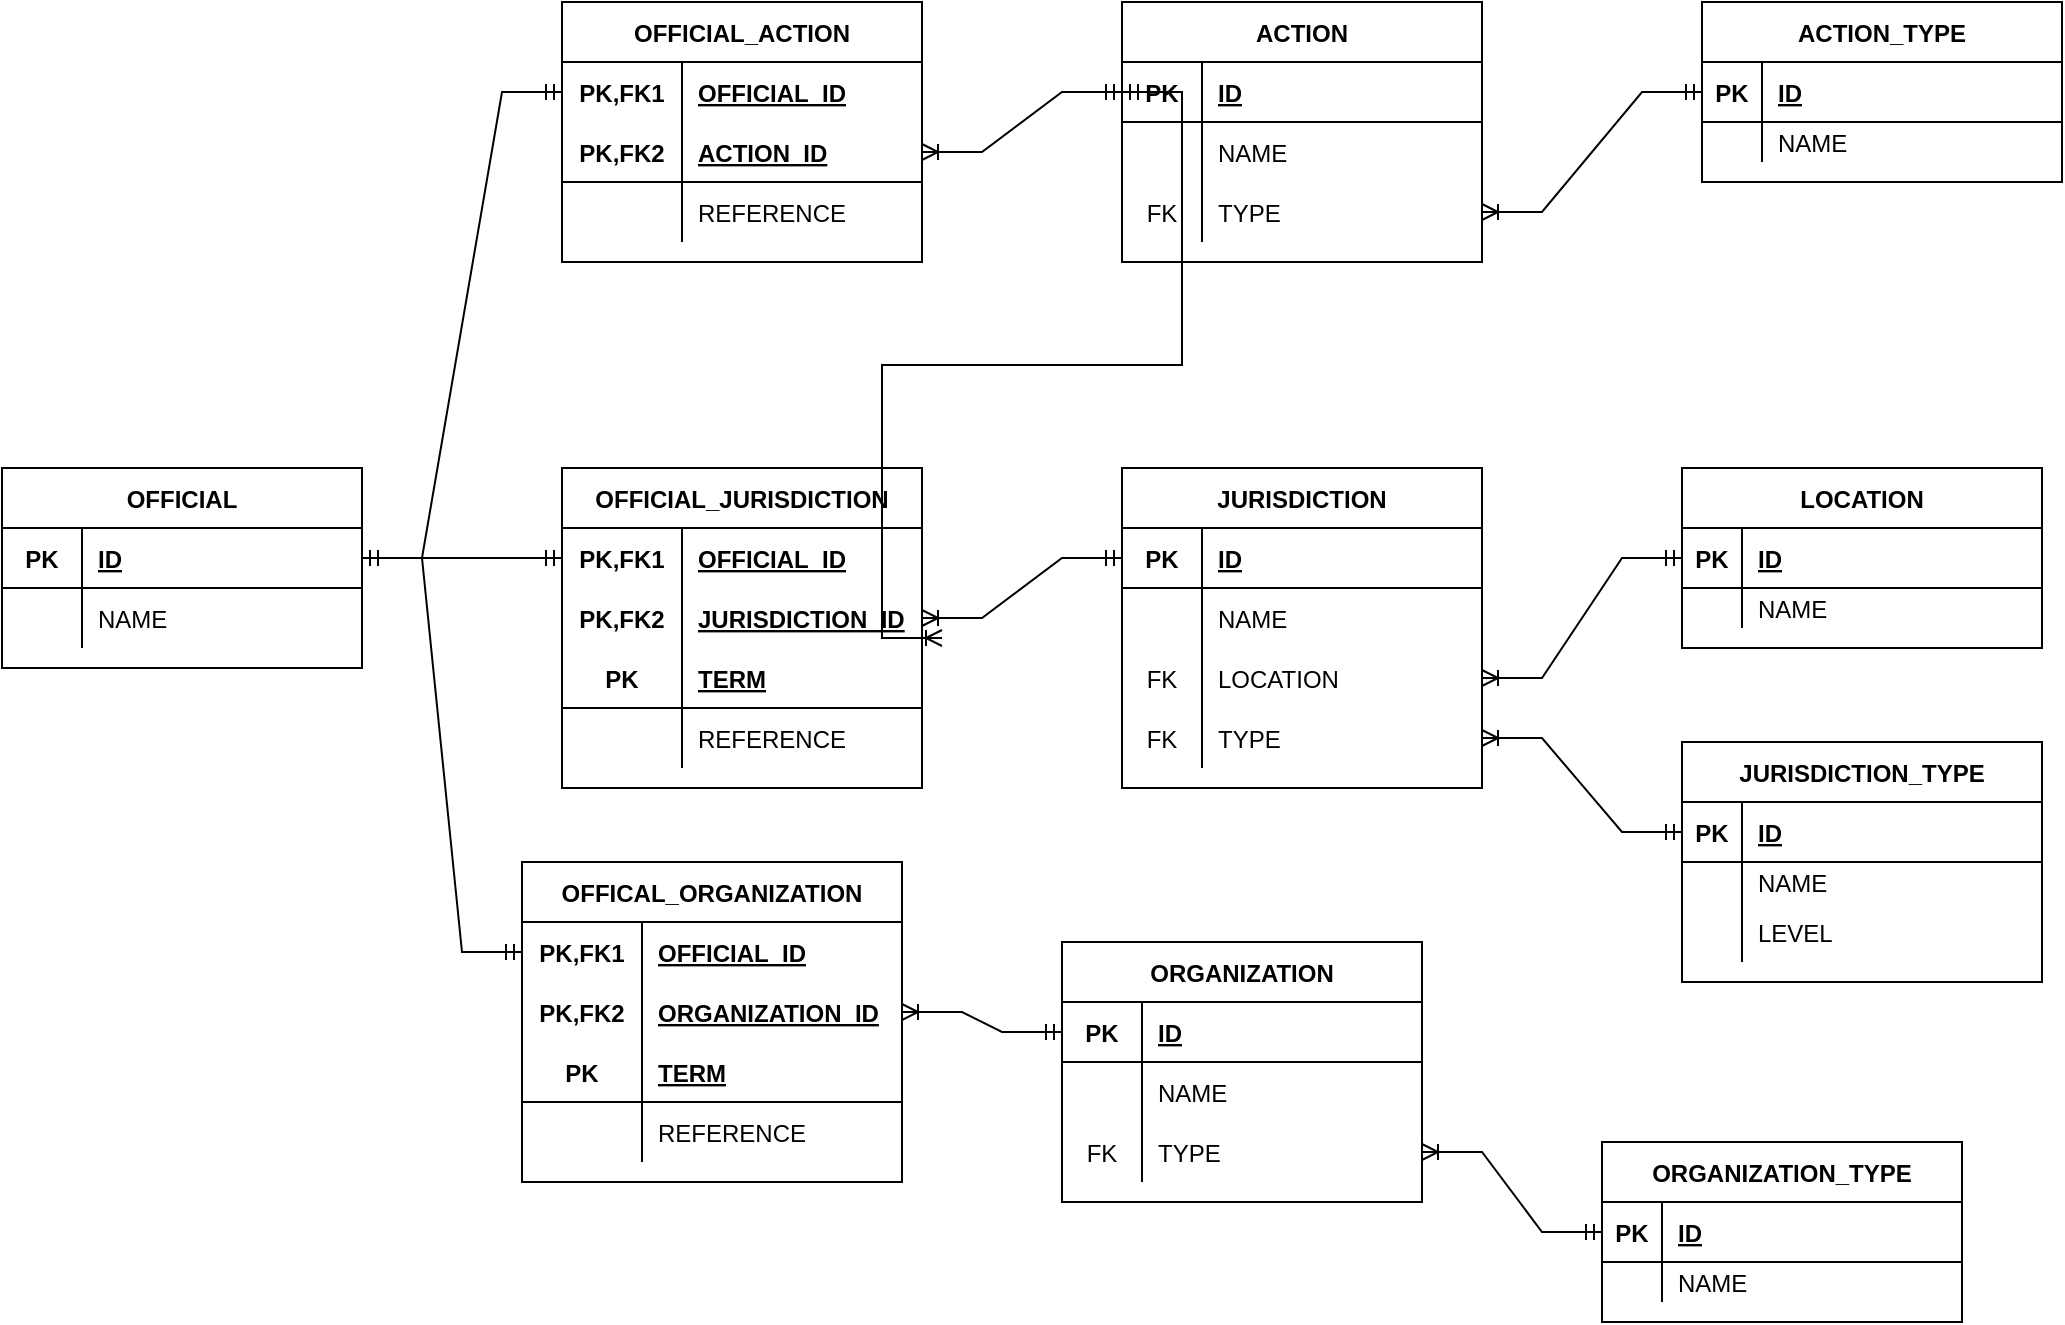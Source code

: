 <mxfile version="20.2.8" type="github">
  <diagram name="Page-1" id="2ca16b54-16f6-2749-3443-fa8db7711227">
    <mxGraphModel dx="1360" dy="1688" grid="1" gridSize="10" guides="1" tooltips="1" connect="1" arrows="1" fold="1" page="1" pageScale="1" pageWidth="1100" pageHeight="850" background="none" math="0" shadow="0">
      <root>
        <mxCell id="0" />
        <mxCell id="1" parent="0" />
        <mxCell id="zIPaG_y2jLkIG7TqGc8k-14" value="OFFICIAL" style="shape=table;startSize=30;container=1;collapsible=1;childLayout=tableLayout;fixedRows=1;rowLines=0;fontStyle=1;align=center;resizeLast=1;" parent="1" vertex="1">
          <mxGeometry x="120" y="-577" width="180" height="100" as="geometry" />
        </mxCell>
        <mxCell id="zIPaG_y2jLkIG7TqGc8k-15" value="" style="shape=tableRow;horizontal=0;startSize=0;swimlaneHead=0;swimlaneBody=0;fillColor=none;collapsible=0;dropTarget=0;points=[[0,0.5],[1,0.5]];portConstraint=eastwest;top=0;left=0;right=0;bottom=1;" parent="zIPaG_y2jLkIG7TqGc8k-14" vertex="1">
          <mxGeometry y="30" width="180" height="30" as="geometry" />
        </mxCell>
        <mxCell id="zIPaG_y2jLkIG7TqGc8k-16" value="PK" style="shape=partialRectangle;connectable=0;fillColor=none;top=0;left=0;bottom=0;right=0;fontStyle=1;overflow=hidden;" parent="zIPaG_y2jLkIG7TqGc8k-15" vertex="1">
          <mxGeometry width="40" height="30" as="geometry">
            <mxRectangle width="40" height="30" as="alternateBounds" />
          </mxGeometry>
        </mxCell>
        <mxCell id="zIPaG_y2jLkIG7TqGc8k-17" value="ID" style="shape=partialRectangle;connectable=0;fillColor=none;top=0;left=0;bottom=0;right=0;align=left;spacingLeft=6;fontStyle=5;overflow=hidden;" parent="zIPaG_y2jLkIG7TqGc8k-15" vertex="1">
          <mxGeometry x="40" width="140" height="30" as="geometry">
            <mxRectangle width="140" height="30" as="alternateBounds" />
          </mxGeometry>
        </mxCell>
        <mxCell id="zIPaG_y2jLkIG7TqGc8k-18" value="" style="shape=tableRow;horizontal=0;startSize=0;swimlaneHead=0;swimlaneBody=0;fillColor=none;collapsible=0;dropTarget=0;points=[[0,0.5],[1,0.5]];portConstraint=eastwest;top=0;left=0;right=0;bottom=0;" parent="zIPaG_y2jLkIG7TqGc8k-14" vertex="1">
          <mxGeometry y="60" width="180" height="30" as="geometry" />
        </mxCell>
        <mxCell id="zIPaG_y2jLkIG7TqGc8k-19" value="" style="shape=partialRectangle;connectable=0;fillColor=none;top=0;left=0;bottom=0;right=0;editable=1;overflow=hidden;" parent="zIPaG_y2jLkIG7TqGc8k-18" vertex="1">
          <mxGeometry width="40" height="30" as="geometry">
            <mxRectangle width="40" height="30" as="alternateBounds" />
          </mxGeometry>
        </mxCell>
        <mxCell id="zIPaG_y2jLkIG7TqGc8k-20" value="NAME" style="shape=partialRectangle;connectable=0;fillColor=none;top=0;left=0;bottom=0;right=0;align=left;spacingLeft=6;overflow=hidden;" parent="zIPaG_y2jLkIG7TqGc8k-18" vertex="1">
          <mxGeometry x="40" width="140" height="30" as="geometry">
            <mxRectangle width="140" height="30" as="alternateBounds" />
          </mxGeometry>
        </mxCell>
        <mxCell id="zIPaG_y2jLkIG7TqGc8k-51" value="JURISDICTION" style="shape=table;startSize=30;container=1;collapsible=1;childLayout=tableLayout;fixedRows=1;rowLines=0;fontStyle=1;align=center;resizeLast=1;" parent="1" vertex="1">
          <mxGeometry x="680" y="-577" width="180" height="160" as="geometry" />
        </mxCell>
        <mxCell id="zIPaG_y2jLkIG7TqGc8k-52" value="" style="shape=tableRow;horizontal=0;startSize=0;swimlaneHead=0;swimlaneBody=0;fillColor=none;collapsible=0;dropTarget=0;points=[[0,0.5],[1,0.5]];portConstraint=eastwest;top=0;left=0;right=0;bottom=1;" parent="zIPaG_y2jLkIG7TqGc8k-51" vertex="1">
          <mxGeometry y="30" width="180" height="30" as="geometry" />
        </mxCell>
        <mxCell id="zIPaG_y2jLkIG7TqGc8k-53" value="PK" style="shape=partialRectangle;connectable=0;fillColor=none;top=0;left=0;bottom=0;right=0;fontStyle=1;overflow=hidden;" parent="zIPaG_y2jLkIG7TqGc8k-52" vertex="1">
          <mxGeometry width="40" height="30" as="geometry">
            <mxRectangle width="40" height="30" as="alternateBounds" />
          </mxGeometry>
        </mxCell>
        <mxCell id="zIPaG_y2jLkIG7TqGc8k-54" value="ID" style="shape=partialRectangle;connectable=0;fillColor=none;top=0;left=0;bottom=0;right=0;align=left;spacingLeft=6;fontStyle=5;overflow=hidden;" parent="zIPaG_y2jLkIG7TqGc8k-52" vertex="1">
          <mxGeometry x="40" width="140" height="30" as="geometry">
            <mxRectangle width="140" height="30" as="alternateBounds" />
          </mxGeometry>
        </mxCell>
        <mxCell id="zIPaG_y2jLkIG7TqGc8k-55" value="" style="shape=tableRow;horizontal=0;startSize=0;swimlaneHead=0;swimlaneBody=0;fillColor=none;collapsible=0;dropTarget=0;points=[[0,0.5],[1,0.5]];portConstraint=eastwest;top=0;left=0;right=0;bottom=0;" parent="zIPaG_y2jLkIG7TqGc8k-51" vertex="1">
          <mxGeometry y="60" width="180" height="30" as="geometry" />
        </mxCell>
        <mxCell id="zIPaG_y2jLkIG7TqGc8k-56" value="" style="shape=partialRectangle;connectable=0;fillColor=none;top=0;left=0;bottom=0;right=0;editable=1;overflow=hidden;" parent="zIPaG_y2jLkIG7TqGc8k-55" vertex="1">
          <mxGeometry width="40" height="30" as="geometry">
            <mxRectangle width="40" height="30" as="alternateBounds" />
          </mxGeometry>
        </mxCell>
        <mxCell id="zIPaG_y2jLkIG7TqGc8k-57" value="NAME" style="shape=partialRectangle;connectable=0;fillColor=none;top=0;left=0;bottom=0;right=0;align=left;spacingLeft=6;overflow=hidden;" parent="zIPaG_y2jLkIG7TqGc8k-55" vertex="1">
          <mxGeometry x="40" width="140" height="30" as="geometry">
            <mxRectangle width="140" height="30" as="alternateBounds" />
          </mxGeometry>
        </mxCell>
        <mxCell id="zIPaG_y2jLkIG7TqGc8k-61" style="shape=tableRow;horizontal=0;startSize=0;swimlaneHead=0;swimlaneBody=0;fillColor=none;collapsible=0;dropTarget=0;points=[[0,0.5],[1,0.5]];portConstraint=eastwest;top=0;left=0;right=0;bottom=0;" parent="zIPaG_y2jLkIG7TqGc8k-51" vertex="1">
          <mxGeometry y="90" width="180" height="30" as="geometry" />
        </mxCell>
        <mxCell id="zIPaG_y2jLkIG7TqGc8k-62" value="FK" style="shape=partialRectangle;connectable=0;fillColor=none;top=0;left=0;bottom=0;right=0;editable=1;overflow=hidden;" parent="zIPaG_y2jLkIG7TqGc8k-61" vertex="1">
          <mxGeometry width="40" height="30" as="geometry">
            <mxRectangle width="40" height="30" as="alternateBounds" />
          </mxGeometry>
        </mxCell>
        <mxCell id="zIPaG_y2jLkIG7TqGc8k-63" value="LOCATION" style="shape=partialRectangle;connectable=0;fillColor=none;top=0;left=0;bottom=0;right=0;align=left;spacingLeft=6;overflow=hidden;" parent="zIPaG_y2jLkIG7TqGc8k-61" vertex="1">
          <mxGeometry x="40" width="140" height="30" as="geometry">
            <mxRectangle width="140" height="30" as="alternateBounds" />
          </mxGeometry>
        </mxCell>
        <mxCell id="zIPaG_y2jLkIG7TqGc8k-64" style="shape=tableRow;horizontal=0;startSize=0;swimlaneHead=0;swimlaneBody=0;fillColor=none;collapsible=0;dropTarget=0;points=[[0,0.5],[1,0.5]];portConstraint=eastwest;top=0;left=0;right=0;bottom=0;" parent="zIPaG_y2jLkIG7TqGc8k-51" vertex="1">
          <mxGeometry y="120" width="180" height="30" as="geometry" />
        </mxCell>
        <mxCell id="zIPaG_y2jLkIG7TqGc8k-65" value="FK" style="shape=partialRectangle;connectable=0;fillColor=none;top=0;left=0;bottom=0;right=0;editable=1;overflow=hidden;" parent="zIPaG_y2jLkIG7TqGc8k-64" vertex="1">
          <mxGeometry width="40" height="30" as="geometry">
            <mxRectangle width="40" height="30" as="alternateBounds" />
          </mxGeometry>
        </mxCell>
        <mxCell id="zIPaG_y2jLkIG7TqGc8k-66" value="TYPE" style="shape=partialRectangle;connectable=0;fillColor=none;top=0;left=0;bottom=0;right=0;align=left;spacingLeft=6;overflow=hidden;" parent="zIPaG_y2jLkIG7TqGc8k-64" vertex="1">
          <mxGeometry x="40" width="140" height="30" as="geometry">
            <mxRectangle width="140" height="30" as="alternateBounds" />
          </mxGeometry>
        </mxCell>
        <mxCell id="zIPaG_y2jLkIG7TqGc8k-77" value="JURISDICTION_TYPE" style="shape=table;startSize=30;container=1;collapsible=1;childLayout=tableLayout;fixedRows=1;rowLines=0;fontStyle=1;align=center;resizeLast=1;" parent="1" vertex="1">
          <mxGeometry x="960" y="-440" width="180" height="120" as="geometry" />
        </mxCell>
        <mxCell id="zIPaG_y2jLkIG7TqGc8k-78" value="" style="shape=tableRow;horizontal=0;startSize=0;swimlaneHead=0;swimlaneBody=0;fillColor=none;collapsible=0;dropTarget=0;points=[[0,0.5],[1,0.5]];portConstraint=eastwest;top=0;left=0;right=0;bottom=1;" parent="zIPaG_y2jLkIG7TqGc8k-77" vertex="1">
          <mxGeometry y="30" width="180" height="30" as="geometry" />
        </mxCell>
        <mxCell id="zIPaG_y2jLkIG7TqGc8k-79" value="PK" style="shape=partialRectangle;connectable=0;fillColor=none;top=0;left=0;bottom=0;right=0;fontStyle=1;overflow=hidden;" parent="zIPaG_y2jLkIG7TqGc8k-78" vertex="1">
          <mxGeometry width="30" height="30" as="geometry">
            <mxRectangle width="30" height="30" as="alternateBounds" />
          </mxGeometry>
        </mxCell>
        <mxCell id="zIPaG_y2jLkIG7TqGc8k-80" value="ID" style="shape=partialRectangle;connectable=0;fillColor=none;top=0;left=0;bottom=0;right=0;align=left;spacingLeft=6;fontStyle=5;overflow=hidden;" parent="zIPaG_y2jLkIG7TqGc8k-78" vertex="1">
          <mxGeometry x="30" width="150" height="30" as="geometry">
            <mxRectangle width="150" height="30" as="alternateBounds" />
          </mxGeometry>
        </mxCell>
        <mxCell id="zIPaG_y2jLkIG7TqGc8k-81" value="" style="shape=tableRow;horizontal=0;startSize=0;swimlaneHead=0;swimlaneBody=0;fillColor=none;collapsible=0;dropTarget=0;points=[[0,0.5],[1,0.5]];portConstraint=eastwest;top=0;left=0;right=0;bottom=0;" parent="zIPaG_y2jLkIG7TqGc8k-77" vertex="1">
          <mxGeometry y="60" width="180" height="20" as="geometry" />
        </mxCell>
        <mxCell id="zIPaG_y2jLkIG7TqGc8k-82" value="" style="shape=partialRectangle;connectable=0;fillColor=none;top=0;left=0;bottom=0;right=0;editable=1;overflow=hidden;" parent="zIPaG_y2jLkIG7TqGc8k-81" vertex="1">
          <mxGeometry width="30" height="20" as="geometry">
            <mxRectangle width="30" height="20" as="alternateBounds" />
          </mxGeometry>
        </mxCell>
        <mxCell id="zIPaG_y2jLkIG7TqGc8k-83" value="NAME" style="shape=partialRectangle;connectable=0;fillColor=none;top=0;left=0;bottom=0;right=0;align=left;spacingLeft=6;overflow=hidden;" parent="zIPaG_y2jLkIG7TqGc8k-81" vertex="1">
          <mxGeometry x="30" width="150" height="20" as="geometry">
            <mxRectangle width="150" height="20" as="alternateBounds" />
          </mxGeometry>
        </mxCell>
        <mxCell id="zIPaG_y2jLkIG7TqGc8k-84" value="" style="shape=tableRow;horizontal=0;startSize=0;swimlaneHead=0;swimlaneBody=0;fillColor=none;collapsible=0;dropTarget=0;points=[[0,0.5],[1,0.5]];portConstraint=eastwest;top=0;left=0;right=0;bottom=0;" parent="zIPaG_y2jLkIG7TqGc8k-77" vertex="1">
          <mxGeometry y="80" width="180" height="30" as="geometry" />
        </mxCell>
        <mxCell id="zIPaG_y2jLkIG7TqGc8k-85" value="" style="shape=partialRectangle;connectable=0;fillColor=none;top=0;left=0;bottom=0;right=0;editable=1;overflow=hidden;" parent="zIPaG_y2jLkIG7TqGc8k-84" vertex="1">
          <mxGeometry width="30" height="30" as="geometry">
            <mxRectangle width="30" height="30" as="alternateBounds" />
          </mxGeometry>
        </mxCell>
        <mxCell id="zIPaG_y2jLkIG7TqGc8k-86" value="LEVEL" style="shape=partialRectangle;connectable=0;fillColor=none;top=0;left=0;bottom=0;right=0;align=left;spacingLeft=6;overflow=hidden;" parent="zIPaG_y2jLkIG7TqGc8k-84" vertex="1">
          <mxGeometry x="30" width="150" height="30" as="geometry">
            <mxRectangle width="150" height="30" as="alternateBounds" />
          </mxGeometry>
        </mxCell>
        <mxCell id="zIPaG_y2jLkIG7TqGc8k-90" value="OFFICIAL_JURISDICTION" style="shape=table;startSize=30;container=1;collapsible=1;childLayout=tableLayout;fixedRows=1;rowLines=0;fontStyle=1;align=center;resizeLast=1;swimlaneLine=1;" parent="1" vertex="1">
          <mxGeometry x="400" y="-577" width="180" height="160" as="geometry" />
        </mxCell>
        <mxCell id="zIPaG_y2jLkIG7TqGc8k-91" value="" style="shape=tableRow;horizontal=0;startSize=0;swimlaneHead=0;swimlaneBody=0;fillColor=none;collapsible=0;dropTarget=0;points=[[0,0.5],[1,0.5]];portConstraint=eastwest;top=0;left=0;right=0;bottom=0;" parent="zIPaG_y2jLkIG7TqGc8k-90" vertex="1">
          <mxGeometry y="30" width="180" height="30" as="geometry" />
        </mxCell>
        <mxCell id="zIPaG_y2jLkIG7TqGc8k-92" value="PK,FK1" style="shape=partialRectangle;connectable=0;fillColor=none;top=0;left=0;bottom=0;right=0;fontStyle=1;overflow=hidden;" parent="zIPaG_y2jLkIG7TqGc8k-91" vertex="1">
          <mxGeometry width="60" height="30" as="geometry">
            <mxRectangle width="60" height="30" as="alternateBounds" />
          </mxGeometry>
        </mxCell>
        <mxCell id="zIPaG_y2jLkIG7TqGc8k-93" value="OFFICIAL_ID" style="shape=partialRectangle;connectable=0;fillColor=none;top=0;left=0;bottom=0;right=0;align=left;spacingLeft=6;fontStyle=5;overflow=hidden;" parent="zIPaG_y2jLkIG7TqGc8k-91" vertex="1">
          <mxGeometry x="60" width="120" height="30" as="geometry">
            <mxRectangle width="120" height="30" as="alternateBounds" />
          </mxGeometry>
        </mxCell>
        <mxCell id="zIPaG_y2jLkIG7TqGc8k-106" style="shape=tableRow;horizontal=0;startSize=0;swimlaneHead=0;swimlaneBody=0;fillColor=none;collapsible=0;dropTarget=0;points=[[0,0.5],[1,0.5]];portConstraint=eastwest;top=0;left=0;right=0;bottom=0;" parent="zIPaG_y2jLkIG7TqGc8k-90" vertex="1">
          <mxGeometry y="60" width="180" height="30" as="geometry" />
        </mxCell>
        <mxCell id="zIPaG_y2jLkIG7TqGc8k-107" value="PK,FK2" style="shape=partialRectangle;connectable=0;fillColor=none;top=0;left=0;bottom=0;right=0;fontStyle=1;overflow=hidden;" parent="zIPaG_y2jLkIG7TqGc8k-106" vertex="1">
          <mxGeometry width="60" height="30" as="geometry">
            <mxRectangle width="60" height="30" as="alternateBounds" />
          </mxGeometry>
        </mxCell>
        <mxCell id="zIPaG_y2jLkIG7TqGc8k-108" value="JURISDICTION_ID" style="shape=partialRectangle;connectable=0;fillColor=none;top=0;left=0;bottom=0;right=0;align=left;spacingLeft=6;fontStyle=5;overflow=hidden;" parent="zIPaG_y2jLkIG7TqGc8k-106" vertex="1">
          <mxGeometry x="60" width="120" height="30" as="geometry">
            <mxRectangle width="120" height="30" as="alternateBounds" />
          </mxGeometry>
        </mxCell>
        <mxCell id="zIPaG_y2jLkIG7TqGc8k-94" value="" style="shape=tableRow;horizontal=0;startSize=0;swimlaneHead=0;swimlaneBody=0;fillColor=none;collapsible=0;dropTarget=0;points=[[0,0.5],[1,0.5]];portConstraint=eastwest;top=0;left=0;right=0;bottom=1;" parent="zIPaG_y2jLkIG7TqGc8k-90" vertex="1">
          <mxGeometry y="90" width="180" height="30" as="geometry" />
        </mxCell>
        <mxCell id="zIPaG_y2jLkIG7TqGc8k-95" value="PK" style="shape=partialRectangle;connectable=0;fillColor=none;top=0;left=0;bottom=0;right=0;fontStyle=1;overflow=hidden;" parent="zIPaG_y2jLkIG7TqGc8k-94" vertex="1">
          <mxGeometry width="60" height="30" as="geometry">
            <mxRectangle width="60" height="30" as="alternateBounds" />
          </mxGeometry>
        </mxCell>
        <mxCell id="zIPaG_y2jLkIG7TqGc8k-96" value="TERM" style="shape=partialRectangle;connectable=0;fillColor=none;top=0;left=0;bottom=0;right=0;align=left;spacingLeft=6;fontStyle=5;overflow=hidden;" parent="zIPaG_y2jLkIG7TqGc8k-94" vertex="1">
          <mxGeometry x="60" width="120" height="30" as="geometry">
            <mxRectangle width="120" height="30" as="alternateBounds" />
          </mxGeometry>
        </mxCell>
        <mxCell id="xw4L-xOXuamuSmDmG7fB-47" style="shape=tableRow;horizontal=0;startSize=0;swimlaneHead=0;swimlaneBody=0;fillColor=none;collapsible=0;dropTarget=0;points=[[0,0.5],[1,0.5]];portConstraint=eastwest;top=0;left=0;right=0;bottom=1;swimlaneLine=1;strokeColor=none;" parent="zIPaG_y2jLkIG7TqGc8k-90" vertex="1">
          <mxGeometry y="120" width="180" height="30" as="geometry" />
        </mxCell>
        <mxCell id="xw4L-xOXuamuSmDmG7fB-48" style="shape=partialRectangle;connectable=0;fillColor=none;top=0;left=0;bottom=0;right=0;fontStyle=1;overflow=hidden;" parent="xw4L-xOXuamuSmDmG7fB-47" vertex="1">
          <mxGeometry width="60" height="30" as="geometry">
            <mxRectangle width="60" height="30" as="alternateBounds" />
          </mxGeometry>
        </mxCell>
        <mxCell id="xw4L-xOXuamuSmDmG7fB-49" value="REFERENCE" style="shape=partialRectangle;connectable=0;fillColor=none;top=0;left=0;bottom=0;right=0;align=left;spacingLeft=6;fontStyle=0;overflow=hidden;strokeColor=default;" parent="xw4L-xOXuamuSmDmG7fB-47" vertex="1">
          <mxGeometry x="60" width="120" height="30" as="geometry">
            <mxRectangle width="120" height="30" as="alternateBounds" />
          </mxGeometry>
        </mxCell>
        <mxCell id="zIPaG_y2jLkIG7TqGc8k-109" value="" style="edgeStyle=entityRelationEdgeStyle;fontSize=12;html=1;endArrow=ERmandOne;startArrow=ERmandOne;rounded=0;exitX=1;exitY=0.5;exitDx=0;exitDy=0;entryX=0;entryY=0.5;entryDx=0;entryDy=0;" parent="1" source="zIPaG_y2jLkIG7TqGc8k-15" target="zIPaG_y2jLkIG7TqGc8k-91" edge="1">
          <mxGeometry width="100" height="100" relative="1" as="geometry">
            <mxPoint x="490" y="-357" as="sourcePoint" />
            <mxPoint x="590" y="-457" as="targetPoint" />
          </mxGeometry>
        </mxCell>
        <mxCell id="zIPaG_y2jLkIG7TqGc8k-113" value="LOCATION" style="shape=table;startSize=30;container=1;collapsible=1;childLayout=tableLayout;fixedRows=1;rowLines=0;fontStyle=1;align=center;resizeLast=1;" parent="1" vertex="1">
          <mxGeometry x="960" y="-577" width="180" height="90" as="geometry" />
        </mxCell>
        <mxCell id="zIPaG_y2jLkIG7TqGc8k-114" value="" style="shape=tableRow;horizontal=0;startSize=0;swimlaneHead=0;swimlaneBody=0;fillColor=none;collapsible=0;dropTarget=0;points=[[0,0.5],[1,0.5]];portConstraint=eastwest;top=0;left=0;right=0;bottom=1;" parent="zIPaG_y2jLkIG7TqGc8k-113" vertex="1">
          <mxGeometry y="30" width="180" height="30" as="geometry" />
        </mxCell>
        <mxCell id="zIPaG_y2jLkIG7TqGc8k-115" value="PK" style="shape=partialRectangle;connectable=0;fillColor=none;top=0;left=0;bottom=0;right=0;fontStyle=1;overflow=hidden;" parent="zIPaG_y2jLkIG7TqGc8k-114" vertex="1">
          <mxGeometry width="30" height="30" as="geometry">
            <mxRectangle width="30" height="30" as="alternateBounds" />
          </mxGeometry>
        </mxCell>
        <mxCell id="zIPaG_y2jLkIG7TqGc8k-116" value="ID" style="shape=partialRectangle;connectable=0;fillColor=none;top=0;left=0;bottom=0;right=0;align=left;spacingLeft=6;fontStyle=5;overflow=hidden;" parent="zIPaG_y2jLkIG7TqGc8k-114" vertex="1">
          <mxGeometry x="30" width="150" height="30" as="geometry">
            <mxRectangle width="150" height="30" as="alternateBounds" />
          </mxGeometry>
        </mxCell>
        <mxCell id="zIPaG_y2jLkIG7TqGc8k-117" value="" style="shape=tableRow;horizontal=0;startSize=0;swimlaneHead=0;swimlaneBody=0;fillColor=none;collapsible=0;dropTarget=0;points=[[0,0.5],[1,0.5]];portConstraint=eastwest;top=0;left=0;right=0;bottom=0;" parent="zIPaG_y2jLkIG7TqGc8k-113" vertex="1">
          <mxGeometry y="60" width="180" height="20" as="geometry" />
        </mxCell>
        <mxCell id="zIPaG_y2jLkIG7TqGc8k-118" value="" style="shape=partialRectangle;connectable=0;fillColor=none;top=0;left=0;bottom=0;right=0;editable=1;overflow=hidden;" parent="zIPaG_y2jLkIG7TqGc8k-117" vertex="1">
          <mxGeometry width="30" height="20" as="geometry">
            <mxRectangle width="30" height="20" as="alternateBounds" />
          </mxGeometry>
        </mxCell>
        <mxCell id="zIPaG_y2jLkIG7TqGc8k-119" value="NAME" style="shape=partialRectangle;connectable=0;fillColor=none;top=0;left=0;bottom=0;right=0;align=left;spacingLeft=6;overflow=hidden;" parent="zIPaG_y2jLkIG7TqGc8k-117" vertex="1">
          <mxGeometry x="30" width="150" height="20" as="geometry">
            <mxRectangle width="150" height="20" as="alternateBounds" />
          </mxGeometry>
        </mxCell>
        <mxCell id="zIPaG_y2jLkIG7TqGc8k-124" value="" style="edgeStyle=entityRelationEdgeStyle;fontSize=12;html=1;endArrow=ERoneToMany;startArrow=ERmandOne;rounded=0;entryX=1;entryY=0.5;entryDx=0;entryDy=0;exitX=0;exitY=0.5;exitDx=0;exitDy=0;" parent="1" source="zIPaG_y2jLkIG7TqGc8k-78" target="zIPaG_y2jLkIG7TqGc8k-64" edge="1">
          <mxGeometry width="100" height="100" relative="1" as="geometry">
            <mxPoint x="490" y="-257" as="sourcePoint" />
            <mxPoint x="590" y="-357" as="targetPoint" />
          </mxGeometry>
        </mxCell>
        <mxCell id="zIPaG_y2jLkIG7TqGc8k-125" value="" style="edgeStyle=entityRelationEdgeStyle;fontSize=12;html=1;endArrow=ERoneToMany;startArrow=ERmandOne;rounded=0;entryX=1;entryY=0.5;entryDx=0;entryDy=0;" parent="1" source="zIPaG_y2jLkIG7TqGc8k-114" target="zIPaG_y2jLkIG7TqGc8k-61" edge="1">
          <mxGeometry width="100" height="100" relative="1" as="geometry">
            <mxPoint x="990" y="-322" as="sourcePoint" />
            <mxPoint x="910" y="-432" as="targetPoint" />
          </mxGeometry>
        </mxCell>
        <mxCell id="xw4L-xOXuamuSmDmG7fB-1" value="OFFICAL_ORGANIZATION" style="shape=table;startSize=30;container=1;collapsible=1;childLayout=tableLayout;fixedRows=1;rowLines=0;fontStyle=1;align=center;resizeLast=1;" parent="1" vertex="1">
          <mxGeometry x="380" y="-380" width="190" height="160" as="geometry" />
        </mxCell>
        <mxCell id="xw4L-xOXuamuSmDmG7fB-2" value="" style="shape=tableRow;horizontal=0;startSize=0;swimlaneHead=0;swimlaneBody=0;fillColor=none;collapsible=0;dropTarget=0;points=[[0,0.5],[1,0.5]];portConstraint=eastwest;top=0;left=0;right=0;bottom=0;" parent="xw4L-xOXuamuSmDmG7fB-1" vertex="1">
          <mxGeometry y="30" width="190" height="30" as="geometry" />
        </mxCell>
        <mxCell id="xw4L-xOXuamuSmDmG7fB-3" value="PK,FK1" style="shape=partialRectangle;connectable=0;fillColor=none;top=0;left=0;bottom=0;right=0;fontStyle=1;overflow=hidden;" parent="xw4L-xOXuamuSmDmG7fB-2" vertex="1">
          <mxGeometry width="60" height="30" as="geometry">
            <mxRectangle width="60" height="30" as="alternateBounds" />
          </mxGeometry>
        </mxCell>
        <mxCell id="xw4L-xOXuamuSmDmG7fB-4" value="OFFICIAL_ID" style="shape=partialRectangle;connectable=0;fillColor=none;top=0;left=0;bottom=0;right=0;align=left;spacingLeft=6;fontStyle=5;overflow=hidden;" parent="xw4L-xOXuamuSmDmG7fB-2" vertex="1">
          <mxGeometry x="60" width="130" height="30" as="geometry">
            <mxRectangle width="130" height="30" as="alternateBounds" />
          </mxGeometry>
        </mxCell>
        <mxCell id="xw4L-xOXuamuSmDmG7fB-5" style="shape=tableRow;horizontal=0;startSize=0;swimlaneHead=0;swimlaneBody=0;fillColor=none;collapsible=0;dropTarget=0;points=[[0,0.5],[1,0.5]];portConstraint=eastwest;top=0;left=0;right=0;bottom=0;" parent="xw4L-xOXuamuSmDmG7fB-1" vertex="1">
          <mxGeometry y="60" width="190" height="30" as="geometry" />
        </mxCell>
        <mxCell id="xw4L-xOXuamuSmDmG7fB-6" value="PK,FK2" style="shape=partialRectangle;connectable=0;fillColor=none;top=0;left=0;bottom=0;right=0;fontStyle=1;overflow=hidden;" parent="xw4L-xOXuamuSmDmG7fB-5" vertex="1">
          <mxGeometry width="60" height="30" as="geometry">
            <mxRectangle width="60" height="30" as="alternateBounds" />
          </mxGeometry>
        </mxCell>
        <mxCell id="xw4L-xOXuamuSmDmG7fB-7" value="ORGANIZATION_ID" style="shape=partialRectangle;connectable=0;fillColor=none;top=0;left=0;bottom=0;right=0;align=left;spacingLeft=6;fontStyle=5;overflow=hidden;" parent="xw4L-xOXuamuSmDmG7fB-5" vertex="1">
          <mxGeometry x="60" width="130" height="30" as="geometry">
            <mxRectangle width="130" height="30" as="alternateBounds" />
          </mxGeometry>
        </mxCell>
        <mxCell id="xw4L-xOXuamuSmDmG7fB-8" value="" style="shape=tableRow;horizontal=0;startSize=0;swimlaneHead=0;swimlaneBody=0;fillColor=none;collapsible=0;dropTarget=0;points=[[0,0.5],[1,0.5]];portConstraint=eastwest;top=0;left=0;right=0;bottom=1;" parent="xw4L-xOXuamuSmDmG7fB-1" vertex="1">
          <mxGeometry y="90" width="190" height="30" as="geometry" />
        </mxCell>
        <mxCell id="xw4L-xOXuamuSmDmG7fB-9" value="PK" style="shape=partialRectangle;connectable=0;fillColor=none;top=0;left=0;bottom=0;right=0;fontStyle=1;overflow=hidden;" parent="xw4L-xOXuamuSmDmG7fB-8" vertex="1">
          <mxGeometry width="60" height="30" as="geometry">
            <mxRectangle width="60" height="30" as="alternateBounds" />
          </mxGeometry>
        </mxCell>
        <mxCell id="xw4L-xOXuamuSmDmG7fB-10" value="TERM" style="shape=partialRectangle;connectable=0;fillColor=none;top=0;left=0;bottom=0;right=0;align=left;spacingLeft=6;fontStyle=5;overflow=hidden;" parent="xw4L-xOXuamuSmDmG7fB-8" vertex="1">
          <mxGeometry x="60" width="130" height="30" as="geometry">
            <mxRectangle width="130" height="30" as="alternateBounds" />
          </mxGeometry>
        </mxCell>
        <mxCell id="xw4L-xOXuamuSmDmG7fB-50" style="shape=tableRow;horizontal=0;startSize=0;swimlaneHead=0;swimlaneBody=0;fillColor=none;collapsible=0;dropTarget=0;points=[[0,0.5],[1,0.5]];portConstraint=eastwest;top=0;left=0;right=0;bottom=1;strokeColor=none;" parent="xw4L-xOXuamuSmDmG7fB-1" vertex="1">
          <mxGeometry y="120" width="190" height="30" as="geometry" />
        </mxCell>
        <mxCell id="xw4L-xOXuamuSmDmG7fB-51" style="shape=partialRectangle;connectable=0;fillColor=none;top=0;left=0;bottom=0;right=0;fontStyle=1;overflow=hidden;" parent="xw4L-xOXuamuSmDmG7fB-50" vertex="1">
          <mxGeometry width="60" height="30" as="geometry">
            <mxRectangle width="60" height="30" as="alternateBounds" />
          </mxGeometry>
        </mxCell>
        <mxCell id="xw4L-xOXuamuSmDmG7fB-52" value="REFERENCE" style="shape=partialRectangle;connectable=0;fillColor=none;top=0;left=0;bottom=0;right=0;align=left;spacingLeft=6;fontStyle=0;overflow=hidden;" parent="xw4L-xOXuamuSmDmG7fB-50" vertex="1">
          <mxGeometry x="60" width="130" height="30" as="geometry">
            <mxRectangle width="130" height="30" as="alternateBounds" />
          </mxGeometry>
        </mxCell>
        <mxCell id="xw4L-xOXuamuSmDmG7fB-11" value="ORGANIZATION" style="shape=table;startSize=30;container=1;collapsible=1;childLayout=tableLayout;fixedRows=1;rowLines=0;fontStyle=1;align=center;resizeLast=1;" parent="1" vertex="1">
          <mxGeometry x="650" y="-340" width="180" height="130" as="geometry" />
        </mxCell>
        <mxCell id="xw4L-xOXuamuSmDmG7fB-12" value="" style="shape=tableRow;horizontal=0;startSize=0;swimlaneHead=0;swimlaneBody=0;fillColor=none;collapsible=0;dropTarget=0;points=[[0,0.5],[1,0.5]];portConstraint=eastwest;top=0;left=0;right=0;bottom=1;" parent="xw4L-xOXuamuSmDmG7fB-11" vertex="1">
          <mxGeometry y="30" width="180" height="30" as="geometry" />
        </mxCell>
        <mxCell id="xw4L-xOXuamuSmDmG7fB-13" value="PK" style="shape=partialRectangle;connectable=0;fillColor=none;top=0;left=0;bottom=0;right=0;fontStyle=1;overflow=hidden;" parent="xw4L-xOXuamuSmDmG7fB-12" vertex="1">
          <mxGeometry width="40" height="30" as="geometry">
            <mxRectangle width="40" height="30" as="alternateBounds" />
          </mxGeometry>
        </mxCell>
        <mxCell id="xw4L-xOXuamuSmDmG7fB-14" value="ID" style="shape=partialRectangle;connectable=0;fillColor=none;top=0;left=0;bottom=0;right=0;align=left;spacingLeft=6;fontStyle=5;overflow=hidden;" parent="xw4L-xOXuamuSmDmG7fB-12" vertex="1">
          <mxGeometry x="40" width="140" height="30" as="geometry">
            <mxRectangle width="140" height="30" as="alternateBounds" />
          </mxGeometry>
        </mxCell>
        <mxCell id="xw4L-xOXuamuSmDmG7fB-15" value="" style="shape=tableRow;horizontal=0;startSize=0;swimlaneHead=0;swimlaneBody=0;fillColor=none;collapsible=0;dropTarget=0;points=[[0,0.5],[1,0.5]];portConstraint=eastwest;top=0;left=0;right=0;bottom=0;" parent="xw4L-xOXuamuSmDmG7fB-11" vertex="1">
          <mxGeometry y="60" width="180" height="30" as="geometry" />
        </mxCell>
        <mxCell id="xw4L-xOXuamuSmDmG7fB-16" value="" style="shape=partialRectangle;connectable=0;fillColor=none;top=0;left=0;bottom=0;right=0;editable=1;overflow=hidden;" parent="xw4L-xOXuamuSmDmG7fB-15" vertex="1">
          <mxGeometry width="40" height="30" as="geometry">
            <mxRectangle width="40" height="30" as="alternateBounds" />
          </mxGeometry>
        </mxCell>
        <mxCell id="xw4L-xOXuamuSmDmG7fB-17" value="NAME" style="shape=partialRectangle;connectable=0;fillColor=none;top=0;left=0;bottom=0;right=0;align=left;spacingLeft=6;overflow=hidden;" parent="xw4L-xOXuamuSmDmG7fB-15" vertex="1">
          <mxGeometry x="40" width="140" height="30" as="geometry">
            <mxRectangle width="140" height="30" as="alternateBounds" />
          </mxGeometry>
        </mxCell>
        <mxCell id="xw4L-xOXuamuSmDmG7fB-21" style="shape=tableRow;horizontal=0;startSize=0;swimlaneHead=0;swimlaneBody=0;fillColor=none;collapsible=0;dropTarget=0;points=[[0,0.5],[1,0.5]];portConstraint=eastwest;top=0;left=0;right=0;bottom=0;" parent="xw4L-xOXuamuSmDmG7fB-11" vertex="1">
          <mxGeometry y="90" width="180" height="30" as="geometry" />
        </mxCell>
        <mxCell id="xw4L-xOXuamuSmDmG7fB-22" value="FK" style="shape=partialRectangle;connectable=0;fillColor=none;top=0;left=0;bottom=0;right=0;editable=1;overflow=hidden;" parent="xw4L-xOXuamuSmDmG7fB-21" vertex="1">
          <mxGeometry width="40" height="30" as="geometry">
            <mxRectangle width="40" height="30" as="alternateBounds" />
          </mxGeometry>
        </mxCell>
        <mxCell id="xw4L-xOXuamuSmDmG7fB-23" value="TYPE" style="shape=partialRectangle;connectable=0;fillColor=none;top=0;left=0;bottom=0;right=0;align=left;spacingLeft=6;overflow=hidden;" parent="xw4L-xOXuamuSmDmG7fB-21" vertex="1">
          <mxGeometry x="40" width="140" height="30" as="geometry">
            <mxRectangle width="140" height="30" as="alternateBounds" />
          </mxGeometry>
        </mxCell>
        <mxCell id="xw4L-xOXuamuSmDmG7fB-24" value="ORGANIZATION_TYPE" style="shape=table;startSize=30;container=1;collapsible=1;childLayout=tableLayout;fixedRows=1;rowLines=0;fontStyle=1;align=center;resizeLast=1;" parent="1" vertex="1">
          <mxGeometry x="920" y="-240" width="180" height="90" as="geometry" />
        </mxCell>
        <mxCell id="xw4L-xOXuamuSmDmG7fB-25" value="" style="shape=tableRow;horizontal=0;startSize=0;swimlaneHead=0;swimlaneBody=0;fillColor=none;collapsible=0;dropTarget=0;points=[[0,0.5],[1,0.5]];portConstraint=eastwest;top=0;left=0;right=0;bottom=1;" parent="xw4L-xOXuamuSmDmG7fB-24" vertex="1">
          <mxGeometry y="30" width="180" height="30" as="geometry" />
        </mxCell>
        <mxCell id="xw4L-xOXuamuSmDmG7fB-26" value="PK" style="shape=partialRectangle;connectable=0;fillColor=none;top=0;left=0;bottom=0;right=0;fontStyle=1;overflow=hidden;" parent="xw4L-xOXuamuSmDmG7fB-25" vertex="1">
          <mxGeometry width="30" height="30" as="geometry">
            <mxRectangle width="30" height="30" as="alternateBounds" />
          </mxGeometry>
        </mxCell>
        <mxCell id="xw4L-xOXuamuSmDmG7fB-27" value="ID" style="shape=partialRectangle;connectable=0;fillColor=none;top=0;left=0;bottom=0;right=0;align=left;spacingLeft=6;fontStyle=5;overflow=hidden;" parent="xw4L-xOXuamuSmDmG7fB-25" vertex="1">
          <mxGeometry x="30" width="150" height="30" as="geometry">
            <mxRectangle width="150" height="30" as="alternateBounds" />
          </mxGeometry>
        </mxCell>
        <mxCell id="xw4L-xOXuamuSmDmG7fB-28" value="" style="shape=tableRow;horizontal=0;startSize=0;swimlaneHead=0;swimlaneBody=0;fillColor=none;collapsible=0;dropTarget=0;points=[[0,0.5],[1,0.5]];portConstraint=eastwest;top=0;left=0;right=0;bottom=0;" parent="xw4L-xOXuamuSmDmG7fB-24" vertex="1">
          <mxGeometry y="60" width="180" height="20" as="geometry" />
        </mxCell>
        <mxCell id="xw4L-xOXuamuSmDmG7fB-29" value="" style="shape=partialRectangle;connectable=0;fillColor=none;top=0;left=0;bottom=0;right=0;editable=1;overflow=hidden;" parent="xw4L-xOXuamuSmDmG7fB-28" vertex="1">
          <mxGeometry width="30" height="20" as="geometry">
            <mxRectangle width="30" height="20" as="alternateBounds" />
          </mxGeometry>
        </mxCell>
        <mxCell id="xw4L-xOXuamuSmDmG7fB-30" value="NAME" style="shape=partialRectangle;connectable=0;fillColor=none;top=0;left=0;bottom=0;right=0;align=left;spacingLeft=6;overflow=hidden;" parent="xw4L-xOXuamuSmDmG7fB-28" vertex="1">
          <mxGeometry x="30" width="150" height="20" as="geometry">
            <mxRectangle width="150" height="20" as="alternateBounds" />
          </mxGeometry>
        </mxCell>
        <mxCell id="xw4L-xOXuamuSmDmG7fB-34" value="" style="edgeStyle=entityRelationEdgeStyle;fontSize=12;html=1;endArrow=ERoneToMany;startArrow=ERmandOne;rounded=0;exitX=0;exitY=0.5;exitDx=0;exitDy=0;entryX=1;entryY=0.5;entryDx=0;entryDy=0;" parent="1" source="xw4L-xOXuamuSmDmG7fB-25" target="xw4L-xOXuamuSmDmG7fB-21" edge="1">
          <mxGeometry width="100" height="100" relative="1" as="geometry">
            <mxPoint x="640" y="-370" as="sourcePoint" />
            <mxPoint x="740" y="-470" as="targetPoint" />
          </mxGeometry>
        </mxCell>
        <mxCell id="xw4L-xOXuamuSmDmG7fB-35" value="" style="edgeStyle=entityRelationEdgeStyle;fontSize=12;html=1;endArrow=ERmandOne;startArrow=ERmandOne;rounded=0;entryX=0;entryY=0.5;entryDx=0;entryDy=0;exitX=1;exitY=0.5;exitDx=0;exitDy=0;" parent="1" source="zIPaG_y2jLkIG7TqGc8k-15" target="xw4L-xOXuamuSmDmG7fB-2" edge="1">
          <mxGeometry width="100" height="100" relative="1" as="geometry">
            <mxPoint x="332" y="-510" as="sourcePoint" />
            <mxPoint x="410" y="-522" as="targetPoint" />
          </mxGeometry>
        </mxCell>
        <mxCell id="xw4L-xOXuamuSmDmG7fB-36" value="" style="edgeStyle=entityRelationEdgeStyle;fontSize=12;html=1;endArrow=ERoneToMany;startArrow=ERmandOne;rounded=0;exitX=0;exitY=0.5;exitDx=0;exitDy=0;entryX=1;entryY=0.5;entryDx=0;entryDy=0;" parent="1" source="xw4L-xOXuamuSmDmG7fB-12" target="xw4L-xOXuamuSmDmG7fB-5" edge="1">
          <mxGeometry width="100" height="100" relative="1" as="geometry">
            <mxPoint x="900" y="-225" as="sourcePoint" />
            <mxPoint x="810" y="-235" as="targetPoint" />
          </mxGeometry>
        </mxCell>
        <mxCell id="xw4L-xOXuamuSmDmG7fB-37" value="" style="edgeStyle=entityRelationEdgeStyle;fontSize=12;html=1;endArrow=ERoneToMany;startArrow=ERmandOne;rounded=0;exitX=0;exitY=0.5;exitDx=0;exitDy=0;entryX=1;entryY=0.5;entryDx=0;entryDy=0;" parent="1" source="zIPaG_y2jLkIG7TqGc8k-52" target="zIPaG_y2jLkIG7TqGc8k-106" edge="1">
          <mxGeometry width="100" height="100" relative="1" as="geometry">
            <mxPoint x="630" y="-295" as="sourcePoint" />
            <mxPoint x="580" y="-295" as="targetPoint" />
          </mxGeometry>
        </mxCell>
        <mxCell id="dXJgsVAifT98EJ_YFfT2-1" value="ACTION" style="shape=table;startSize=30;container=1;collapsible=1;childLayout=tableLayout;fixedRows=1;rowLines=0;fontStyle=1;align=center;resizeLast=1;" vertex="1" parent="1">
          <mxGeometry x="680" y="-810" width="180" height="130" as="geometry" />
        </mxCell>
        <mxCell id="dXJgsVAifT98EJ_YFfT2-2" value="" style="shape=tableRow;horizontal=0;startSize=0;swimlaneHead=0;swimlaneBody=0;fillColor=none;collapsible=0;dropTarget=0;points=[[0,0.5],[1,0.5]];portConstraint=eastwest;top=0;left=0;right=0;bottom=1;" vertex="1" parent="dXJgsVAifT98EJ_YFfT2-1">
          <mxGeometry y="30" width="180" height="30" as="geometry" />
        </mxCell>
        <mxCell id="dXJgsVAifT98EJ_YFfT2-3" value="PK" style="shape=partialRectangle;connectable=0;fillColor=none;top=0;left=0;bottom=0;right=0;fontStyle=1;overflow=hidden;" vertex="1" parent="dXJgsVAifT98EJ_YFfT2-2">
          <mxGeometry width="40" height="30" as="geometry">
            <mxRectangle width="40" height="30" as="alternateBounds" />
          </mxGeometry>
        </mxCell>
        <mxCell id="dXJgsVAifT98EJ_YFfT2-4" value="ID" style="shape=partialRectangle;connectable=0;fillColor=none;top=0;left=0;bottom=0;right=0;align=left;spacingLeft=6;fontStyle=5;overflow=hidden;" vertex="1" parent="dXJgsVAifT98EJ_YFfT2-2">
          <mxGeometry x="40" width="140" height="30" as="geometry">
            <mxRectangle width="140" height="30" as="alternateBounds" />
          </mxGeometry>
        </mxCell>
        <mxCell id="dXJgsVAifT98EJ_YFfT2-5" value="" style="shape=tableRow;horizontal=0;startSize=0;swimlaneHead=0;swimlaneBody=0;fillColor=none;collapsible=0;dropTarget=0;points=[[0,0.5],[1,0.5]];portConstraint=eastwest;top=0;left=0;right=0;bottom=0;" vertex="1" parent="dXJgsVAifT98EJ_YFfT2-1">
          <mxGeometry y="60" width="180" height="30" as="geometry" />
        </mxCell>
        <mxCell id="dXJgsVAifT98EJ_YFfT2-6" value="" style="shape=partialRectangle;connectable=0;fillColor=none;top=0;left=0;bottom=0;right=0;editable=1;overflow=hidden;" vertex="1" parent="dXJgsVAifT98EJ_YFfT2-5">
          <mxGeometry width="40" height="30" as="geometry">
            <mxRectangle width="40" height="30" as="alternateBounds" />
          </mxGeometry>
        </mxCell>
        <mxCell id="dXJgsVAifT98EJ_YFfT2-7" value="NAME" style="shape=partialRectangle;connectable=0;fillColor=none;top=0;left=0;bottom=0;right=0;align=left;spacingLeft=6;overflow=hidden;" vertex="1" parent="dXJgsVAifT98EJ_YFfT2-5">
          <mxGeometry x="40" width="140" height="30" as="geometry">
            <mxRectangle width="140" height="30" as="alternateBounds" />
          </mxGeometry>
        </mxCell>
        <mxCell id="dXJgsVAifT98EJ_YFfT2-11" style="shape=tableRow;horizontal=0;startSize=0;swimlaneHead=0;swimlaneBody=0;fillColor=none;collapsible=0;dropTarget=0;points=[[0,0.5],[1,0.5]];portConstraint=eastwest;top=0;left=0;right=0;bottom=0;" vertex="1" parent="dXJgsVAifT98EJ_YFfT2-1">
          <mxGeometry y="90" width="180" height="30" as="geometry" />
        </mxCell>
        <mxCell id="dXJgsVAifT98EJ_YFfT2-12" value="FK" style="shape=partialRectangle;connectable=0;fillColor=none;top=0;left=0;bottom=0;right=0;editable=1;overflow=hidden;" vertex="1" parent="dXJgsVAifT98EJ_YFfT2-11">
          <mxGeometry width="40" height="30" as="geometry">
            <mxRectangle width="40" height="30" as="alternateBounds" />
          </mxGeometry>
        </mxCell>
        <mxCell id="dXJgsVAifT98EJ_YFfT2-13" value="TYPE" style="shape=partialRectangle;connectable=0;fillColor=none;top=0;left=0;bottom=0;right=0;align=left;spacingLeft=6;overflow=hidden;" vertex="1" parent="dXJgsVAifT98EJ_YFfT2-11">
          <mxGeometry x="40" width="140" height="30" as="geometry">
            <mxRectangle width="140" height="30" as="alternateBounds" />
          </mxGeometry>
        </mxCell>
        <mxCell id="dXJgsVAifT98EJ_YFfT2-14" value="ACTION_TYPE" style="shape=table;startSize=30;container=1;collapsible=1;childLayout=tableLayout;fixedRows=1;rowLines=0;fontStyle=1;align=center;resizeLast=1;" vertex="1" parent="1">
          <mxGeometry x="970" y="-810" width="180" height="90" as="geometry" />
        </mxCell>
        <mxCell id="dXJgsVAifT98EJ_YFfT2-15" value="" style="shape=tableRow;horizontal=0;startSize=0;swimlaneHead=0;swimlaneBody=0;fillColor=none;collapsible=0;dropTarget=0;points=[[0,0.5],[1,0.5]];portConstraint=eastwest;top=0;left=0;right=0;bottom=1;" vertex="1" parent="dXJgsVAifT98EJ_YFfT2-14">
          <mxGeometry y="30" width="180" height="30" as="geometry" />
        </mxCell>
        <mxCell id="dXJgsVAifT98EJ_YFfT2-16" value="PK" style="shape=partialRectangle;connectable=0;fillColor=none;top=0;left=0;bottom=0;right=0;fontStyle=1;overflow=hidden;" vertex="1" parent="dXJgsVAifT98EJ_YFfT2-15">
          <mxGeometry width="30" height="30" as="geometry">
            <mxRectangle width="30" height="30" as="alternateBounds" />
          </mxGeometry>
        </mxCell>
        <mxCell id="dXJgsVAifT98EJ_YFfT2-17" value="ID" style="shape=partialRectangle;connectable=0;fillColor=none;top=0;left=0;bottom=0;right=0;align=left;spacingLeft=6;fontStyle=5;overflow=hidden;" vertex="1" parent="dXJgsVAifT98EJ_YFfT2-15">
          <mxGeometry x="30" width="150" height="30" as="geometry">
            <mxRectangle width="150" height="30" as="alternateBounds" />
          </mxGeometry>
        </mxCell>
        <mxCell id="dXJgsVAifT98EJ_YFfT2-18" value="" style="shape=tableRow;horizontal=0;startSize=0;swimlaneHead=0;swimlaneBody=0;fillColor=none;collapsible=0;dropTarget=0;points=[[0,0.5],[1,0.5]];portConstraint=eastwest;top=0;left=0;right=0;bottom=0;" vertex="1" parent="dXJgsVAifT98EJ_YFfT2-14">
          <mxGeometry y="60" width="180" height="20" as="geometry" />
        </mxCell>
        <mxCell id="dXJgsVAifT98EJ_YFfT2-19" value="" style="shape=partialRectangle;connectable=0;fillColor=none;top=0;left=0;bottom=0;right=0;editable=1;overflow=hidden;" vertex="1" parent="dXJgsVAifT98EJ_YFfT2-18">
          <mxGeometry width="30" height="20" as="geometry">
            <mxRectangle width="30" height="20" as="alternateBounds" />
          </mxGeometry>
        </mxCell>
        <mxCell id="dXJgsVAifT98EJ_YFfT2-20" value="NAME" style="shape=partialRectangle;connectable=0;fillColor=none;top=0;left=0;bottom=0;right=0;align=left;spacingLeft=6;overflow=hidden;" vertex="1" parent="dXJgsVAifT98EJ_YFfT2-18">
          <mxGeometry x="30" width="150" height="20" as="geometry">
            <mxRectangle width="150" height="20" as="alternateBounds" />
          </mxGeometry>
        </mxCell>
        <mxCell id="dXJgsVAifT98EJ_YFfT2-34" value="" style="edgeStyle=entityRelationEdgeStyle;fontSize=12;html=1;endArrow=ERoneToMany;startArrow=ERmandOne;rounded=0;exitX=0;exitY=0.5;exitDx=0;exitDy=0;" edge="1" parent="1" source="dXJgsVAifT98EJ_YFfT2-15" target="dXJgsVAifT98EJ_YFfT2-11">
          <mxGeometry width="100" height="100" relative="1" as="geometry">
            <mxPoint x="930" y="-185" as="sourcePoint" />
            <mxPoint x="840" y="-225" as="targetPoint" />
          </mxGeometry>
        </mxCell>
        <mxCell id="dXJgsVAifT98EJ_YFfT2-35" value="OFFICIAL_ACTION" style="shape=table;startSize=30;container=1;collapsible=1;childLayout=tableLayout;fixedRows=1;rowLines=0;fontStyle=1;align=center;resizeLast=1;swimlaneLine=1;" vertex="1" parent="1">
          <mxGeometry x="400" y="-810" width="180" height="130" as="geometry" />
        </mxCell>
        <mxCell id="dXJgsVAifT98EJ_YFfT2-36" value="" style="shape=tableRow;horizontal=0;startSize=0;swimlaneHead=0;swimlaneBody=0;fillColor=none;collapsible=0;dropTarget=0;points=[[0,0.5],[1,0.5]];portConstraint=eastwest;top=0;left=0;right=0;bottom=0;" vertex="1" parent="dXJgsVAifT98EJ_YFfT2-35">
          <mxGeometry y="30" width="180" height="30" as="geometry" />
        </mxCell>
        <mxCell id="dXJgsVAifT98EJ_YFfT2-37" value="PK,FK1" style="shape=partialRectangle;connectable=0;fillColor=none;top=0;left=0;bottom=0;right=0;fontStyle=1;overflow=hidden;" vertex="1" parent="dXJgsVAifT98EJ_YFfT2-36">
          <mxGeometry width="60" height="30" as="geometry">
            <mxRectangle width="60" height="30" as="alternateBounds" />
          </mxGeometry>
        </mxCell>
        <mxCell id="dXJgsVAifT98EJ_YFfT2-38" value="OFFICIAL_ID" style="shape=partialRectangle;connectable=0;fillColor=none;top=0;left=0;bottom=0;right=0;align=left;spacingLeft=6;fontStyle=5;overflow=hidden;" vertex="1" parent="dXJgsVAifT98EJ_YFfT2-36">
          <mxGeometry x="60" width="120" height="30" as="geometry">
            <mxRectangle width="120" height="30" as="alternateBounds" />
          </mxGeometry>
        </mxCell>
        <mxCell id="dXJgsVAifT98EJ_YFfT2-42" value="" style="shape=tableRow;horizontal=0;startSize=0;swimlaneHead=0;swimlaneBody=0;fillColor=none;collapsible=0;dropTarget=0;points=[[0,0.5],[1,0.5]];portConstraint=eastwest;top=0;left=0;right=0;bottom=1;" vertex="1" parent="dXJgsVAifT98EJ_YFfT2-35">
          <mxGeometry y="60" width="180" height="30" as="geometry" />
        </mxCell>
        <mxCell id="dXJgsVAifT98EJ_YFfT2-43" value="PK,FK2" style="shape=partialRectangle;connectable=0;fillColor=none;top=0;left=0;bottom=0;right=0;fontStyle=1;overflow=hidden;" vertex="1" parent="dXJgsVAifT98EJ_YFfT2-42">
          <mxGeometry width="60" height="30" as="geometry">
            <mxRectangle width="60" height="30" as="alternateBounds" />
          </mxGeometry>
        </mxCell>
        <mxCell id="dXJgsVAifT98EJ_YFfT2-44" value="ACTION_ID" style="shape=partialRectangle;connectable=0;fillColor=none;top=0;left=0;bottom=0;right=0;align=left;spacingLeft=6;fontStyle=5;overflow=hidden;" vertex="1" parent="dXJgsVAifT98EJ_YFfT2-42">
          <mxGeometry x="60" width="120" height="30" as="geometry">
            <mxRectangle width="120" height="30" as="alternateBounds" />
          </mxGeometry>
        </mxCell>
        <mxCell id="dXJgsVAifT98EJ_YFfT2-45" style="shape=tableRow;horizontal=0;startSize=0;swimlaneHead=0;swimlaneBody=0;fillColor=none;collapsible=0;dropTarget=0;points=[[0,0.5],[1,0.5]];portConstraint=eastwest;top=0;left=0;right=0;bottom=1;swimlaneLine=1;strokeColor=none;" vertex="1" parent="dXJgsVAifT98EJ_YFfT2-35">
          <mxGeometry y="90" width="180" height="30" as="geometry" />
        </mxCell>
        <mxCell id="dXJgsVAifT98EJ_YFfT2-46" style="shape=partialRectangle;connectable=0;fillColor=none;top=0;left=0;bottom=0;right=0;fontStyle=1;overflow=hidden;" vertex="1" parent="dXJgsVAifT98EJ_YFfT2-45">
          <mxGeometry width="60" height="30" as="geometry">
            <mxRectangle width="60" height="30" as="alternateBounds" />
          </mxGeometry>
        </mxCell>
        <mxCell id="dXJgsVAifT98EJ_YFfT2-47" value="REFERENCE" style="shape=partialRectangle;connectable=0;fillColor=none;top=0;left=0;bottom=0;right=0;align=left;spacingLeft=6;fontStyle=0;overflow=hidden;strokeColor=default;" vertex="1" parent="dXJgsVAifT98EJ_YFfT2-45">
          <mxGeometry x="60" width="120" height="30" as="geometry">
            <mxRectangle width="120" height="30" as="alternateBounds" />
          </mxGeometry>
        </mxCell>
        <mxCell id="dXJgsVAifT98EJ_YFfT2-49" value="" style="edgeStyle=entityRelationEdgeStyle;fontSize=12;html=1;endArrow=ERmandOne;startArrow=ERmandOne;rounded=0;exitX=1;exitY=0.5;exitDx=0;exitDy=0;entryX=0;entryY=0.5;entryDx=0;entryDy=0;" edge="1" parent="1" source="zIPaG_y2jLkIG7TqGc8k-15" target="dXJgsVAifT98EJ_YFfT2-36">
          <mxGeometry width="100" height="100" relative="1" as="geometry">
            <mxPoint x="310" y="-522" as="sourcePoint" />
            <mxPoint x="410" y="-522" as="targetPoint" />
          </mxGeometry>
        </mxCell>
        <mxCell id="dXJgsVAifT98EJ_YFfT2-50" value="" style="edgeStyle=entityRelationEdgeStyle;fontSize=12;html=1;endArrow=ERoneToMany;startArrow=ERmandOne;rounded=0;exitX=0;exitY=0.5;exitDx=0;exitDy=0;entryX=1;entryY=0.5;entryDx=0;entryDy=0;" edge="1" parent="1" source="dXJgsVAifT98EJ_YFfT2-2" target="dXJgsVAifT98EJ_YFfT2-39">
          <mxGeometry width="100" height="100" relative="1" as="geometry">
            <mxPoint x="690" y="-522" as="sourcePoint" />
            <mxPoint x="590" y="-492" as="targetPoint" />
          </mxGeometry>
        </mxCell>
        <mxCell id="dXJgsVAifT98EJ_YFfT2-51" value="" style="edgeStyle=entityRelationEdgeStyle;fontSize=12;html=1;endArrow=ERoneToMany;startArrow=ERmandOne;rounded=0;exitX=0;exitY=0.5;exitDx=0;exitDy=0;entryX=1;entryY=0.5;entryDx=0;entryDy=0;" edge="1" parent="1" source="dXJgsVAifT98EJ_YFfT2-2" target="dXJgsVAifT98EJ_YFfT2-42">
          <mxGeometry width="100" height="100" relative="1" as="geometry">
            <mxPoint x="690" y="-522" as="sourcePoint" />
            <mxPoint x="590" y="-492" as="targetPoint" />
          </mxGeometry>
        </mxCell>
      </root>
    </mxGraphModel>
  </diagram>
</mxfile>
